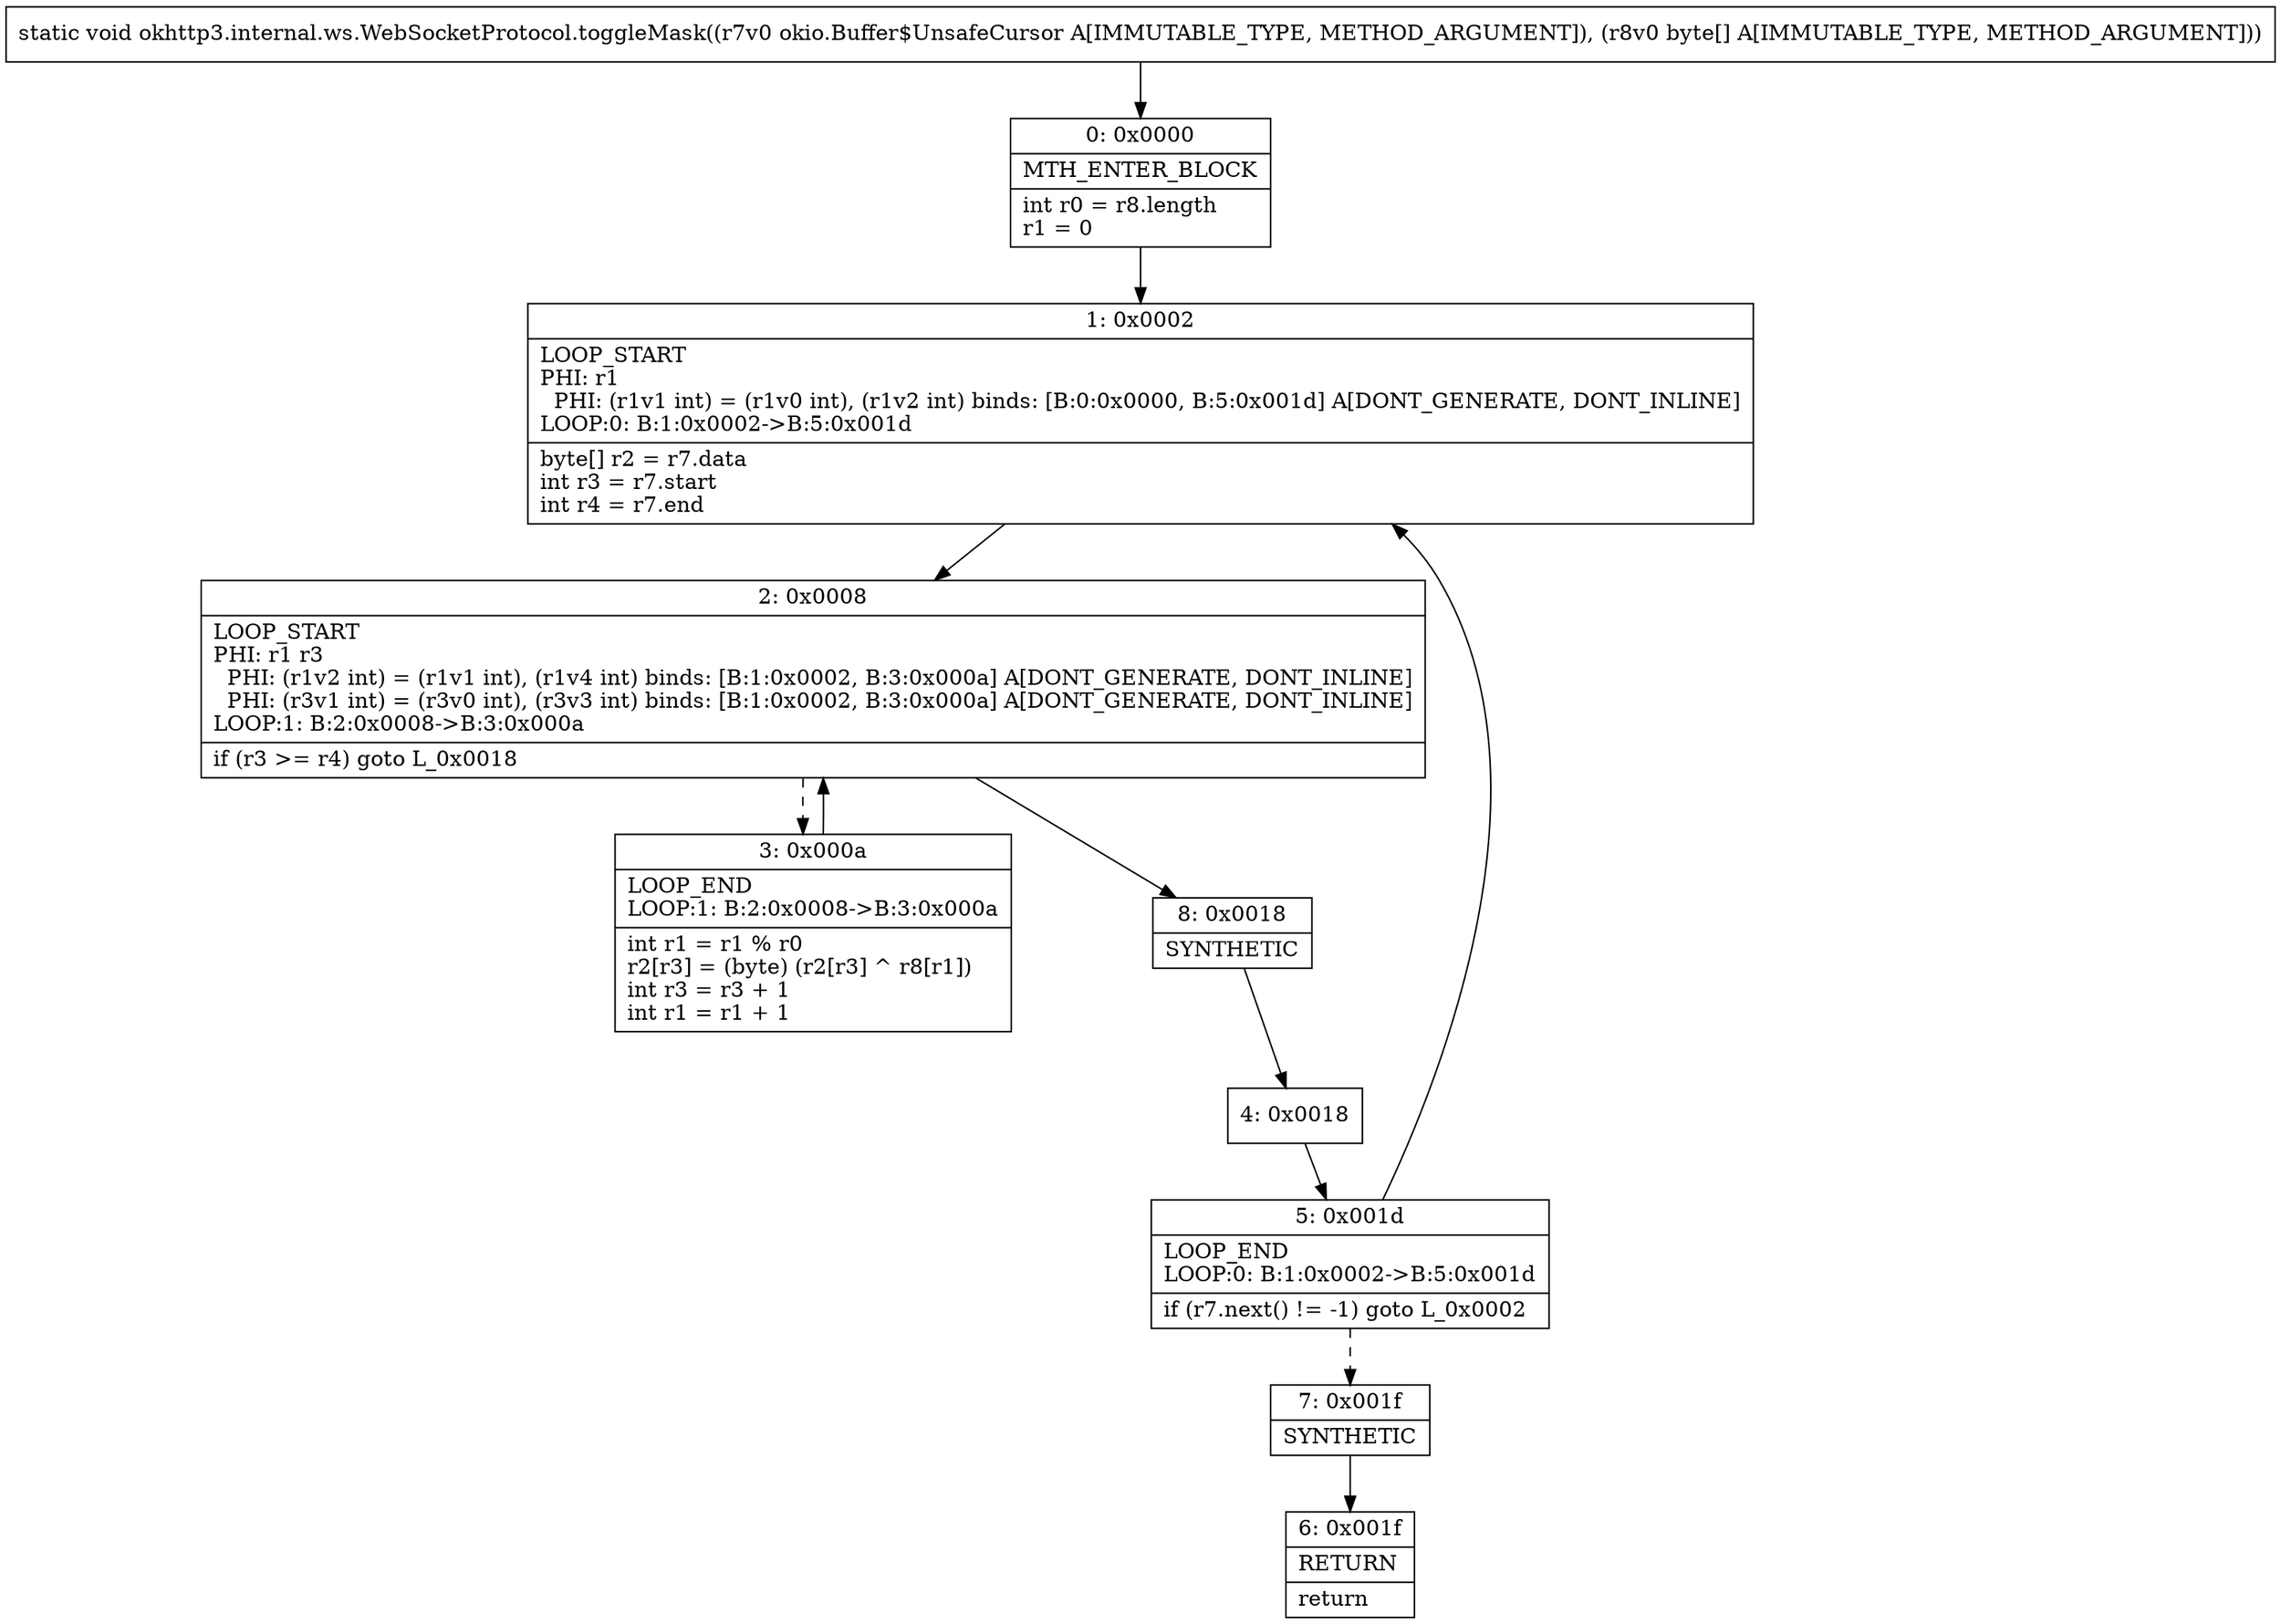 digraph "CFG forokhttp3.internal.ws.WebSocketProtocol.toggleMask(Lokio\/Buffer$UnsafeCursor;[B)V" {
Node_0 [shape=record,label="{0\:\ 0x0000|MTH_ENTER_BLOCK\l|int r0 = r8.length\lr1 = 0\l}"];
Node_1 [shape=record,label="{1\:\ 0x0002|LOOP_START\lPHI: r1 \l  PHI: (r1v1 int) = (r1v0 int), (r1v2 int) binds: [B:0:0x0000, B:5:0x001d] A[DONT_GENERATE, DONT_INLINE]\lLOOP:0: B:1:0x0002\-\>B:5:0x001d\l|byte[] r2 = r7.data\lint r3 = r7.start\lint r4 = r7.end\l}"];
Node_2 [shape=record,label="{2\:\ 0x0008|LOOP_START\lPHI: r1 r3 \l  PHI: (r1v2 int) = (r1v1 int), (r1v4 int) binds: [B:1:0x0002, B:3:0x000a] A[DONT_GENERATE, DONT_INLINE]\l  PHI: (r3v1 int) = (r3v0 int), (r3v3 int) binds: [B:1:0x0002, B:3:0x000a] A[DONT_GENERATE, DONT_INLINE]\lLOOP:1: B:2:0x0008\-\>B:3:0x000a\l|if (r3 \>= r4) goto L_0x0018\l}"];
Node_3 [shape=record,label="{3\:\ 0x000a|LOOP_END\lLOOP:1: B:2:0x0008\-\>B:3:0x000a\l|int r1 = r1 % r0\lr2[r3] = (byte) (r2[r3] ^ r8[r1])\lint r3 = r3 + 1\lint r1 = r1 + 1\l}"];
Node_4 [shape=record,label="{4\:\ 0x0018}"];
Node_5 [shape=record,label="{5\:\ 0x001d|LOOP_END\lLOOP:0: B:1:0x0002\-\>B:5:0x001d\l|if (r7.next() != \-1) goto L_0x0002\l}"];
Node_6 [shape=record,label="{6\:\ 0x001f|RETURN\l|return\l}"];
Node_7 [shape=record,label="{7\:\ 0x001f|SYNTHETIC\l}"];
Node_8 [shape=record,label="{8\:\ 0x0018|SYNTHETIC\l}"];
MethodNode[shape=record,label="{static void okhttp3.internal.ws.WebSocketProtocol.toggleMask((r7v0 okio.Buffer$UnsafeCursor A[IMMUTABLE_TYPE, METHOD_ARGUMENT]), (r8v0 byte[] A[IMMUTABLE_TYPE, METHOD_ARGUMENT])) }"];
MethodNode -> Node_0;
Node_0 -> Node_1;
Node_1 -> Node_2;
Node_2 -> Node_3[style=dashed];
Node_2 -> Node_8;
Node_3 -> Node_2;
Node_4 -> Node_5;
Node_5 -> Node_1;
Node_5 -> Node_7[style=dashed];
Node_7 -> Node_6;
Node_8 -> Node_4;
}

